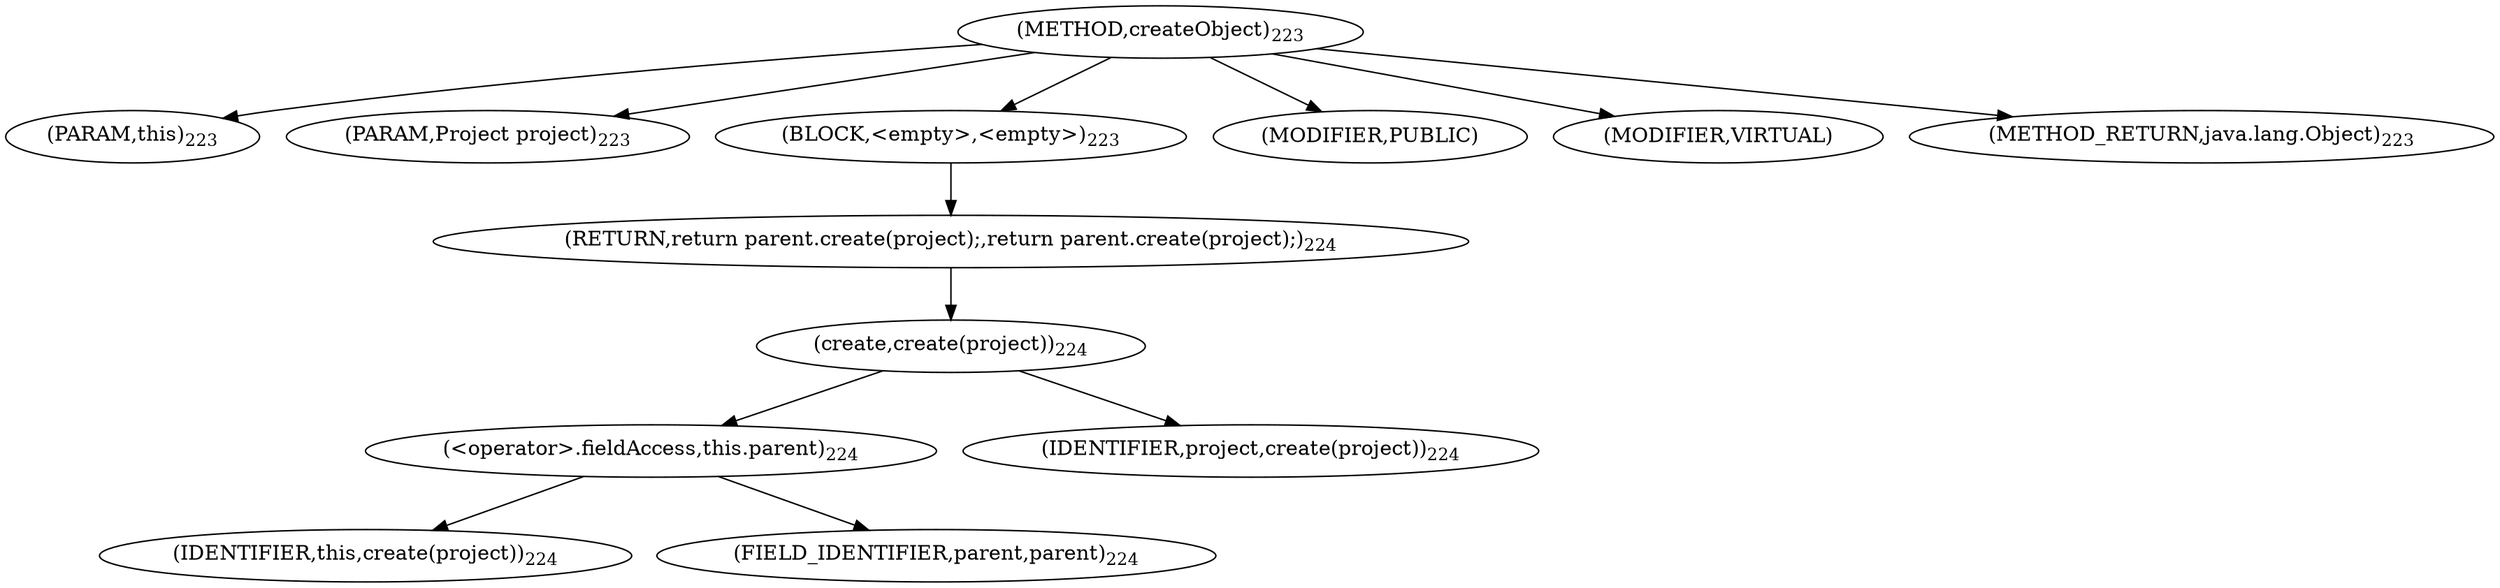 digraph "createObject" {  
"394" [label = <(METHOD,createObject)<SUB>223</SUB>> ]
"395" [label = <(PARAM,this)<SUB>223</SUB>> ]
"396" [label = <(PARAM,Project project)<SUB>223</SUB>> ]
"397" [label = <(BLOCK,&lt;empty&gt;,&lt;empty&gt;)<SUB>223</SUB>> ]
"398" [label = <(RETURN,return parent.create(project);,return parent.create(project);)<SUB>224</SUB>> ]
"399" [label = <(create,create(project))<SUB>224</SUB>> ]
"400" [label = <(&lt;operator&gt;.fieldAccess,this.parent)<SUB>224</SUB>> ]
"401" [label = <(IDENTIFIER,this,create(project))<SUB>224</SUB>> ]
"402" [label = <(FIELD_IDENTIFIER,parent,parent)<SUB>224</SUB>> ]
"403" [label = <(IDENTIFIER,project,create(project))<SUB>224</SUB>> ]
"404" [label = <(MODIFIER,PUBLIC)> ]
"405" [label = <(MODIFIER,VIRTUAL)> ]
"406" [label = <(METHOD_RETURN,java.lang.Object)<SUB>223</SUB>> ]
  "394" -> "395" 
  "394" -> "396" 
  "394" -> "397" 
  "394" -> "404" 
  "394" -> "405" 
  "394" -> "406" 
  "397" -> "398" 
  "398" -> "399" 
  "399" -> "400" 
  "399" -> "403" 
  "400" -> "401" 
  "400" -> "402" 
}
